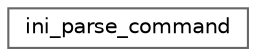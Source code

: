 digraph "Graphical Class Hierarchy"
{
 // LATEX_PDF_SIZE
  bgcolor="transparent";
  edge [fontname=Helvetica,fontsize=10,labelfontname=Helvetica,labelfontsize=10];
  node [fontname=Helvetica,fontsize=10,shape=box,height=0.2,width=0.4];
  rankdir="LR";
  Node0 [label="ini_parse_command",height=0.2,width=0.4,color="grey40", fillcolor="white", style="filled",URL="$structini__parse__command.html",tooltip=" "];
}
